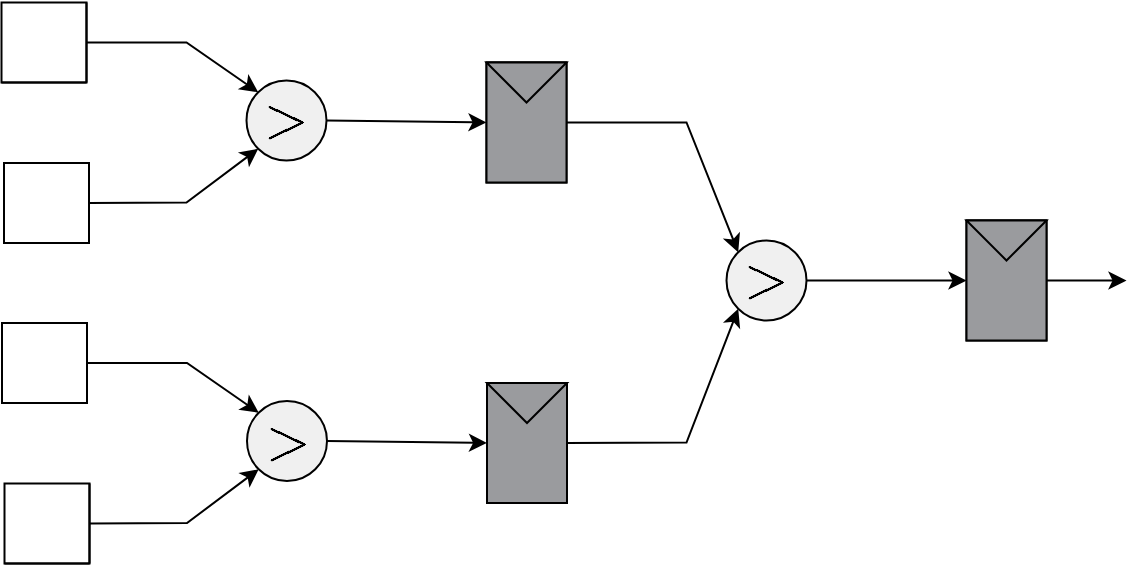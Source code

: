 <mxfile version="24.8.4">
  <diagram name="Page-1" id="dhVD2PQtjdIKErrPHH7W">
    <mxGraphModel dx="1838" dy="272" grid="1" gridSize="10" guides="1" tooltips="1" connect="1" arrows="1" fold="1" page="1" pageScale="1" pageWidth="200" pageHeight="160" math="1" shadow="0">
      <root>
        <mxCell id="0" />
        <mxCell id="1" parent="0" />
        <mxCell id="_JaqBbKDhkF4LJ-Z1eiI-10" value="" style="shape=cube;whiteSpace=wrap;html=1;boundedLbl=1;backgroundOutline=1;darkOpacity=0.05;darkOpacity2=0.1;size=0;flipH=1;fillColor=#FFFFFF;rotation=90;" vertex="1" parent="1">
          <mxGeometry x="-990" y="180" width="40" height="42.5" as="geometry" />
        </mxCell>
        <mxCell id="_JaqBbKDhkF4LJ-Z1eiI-12" value="" style="shape=cube;whiteSpace=wrap;html=1;boundedLbl=1;backgroundOutline=1;darkOpacity=0.05;darkOpacity2=0.1;size=0;flipH=1;fillColor=#FFFFFF;rotation=90;" vertex="1" parent="1">
          <mxGeometry x="-988.75" y="260.25" width="40" height="42.5" as="geometry" />
        </mxCell>
        <mxCell id="_JaqBbKDhkF4LJ-Z1eiI-21" value="&lt;font style=&quot;font-size: 24px;&quot;&gt;$$&amp;gt;$$&lt;/font&gt;" style="ellipse;whiteSpace=wrap;html=1;aspect=fixed;fillColor=#F0F0F0;" vertex="1" parent="1">
          <mxGeometry x="-868.75" y="220.25" width="40" height="40" as="geometry" />
        </mxCell>
        <mxCell id="_JaqBbKDhkF4LJ-Z1eiI-27" value="" style="endArrow=classic;html=1;rounded=0;entryX=0;entryY=0;entryDx=0;entryDy=0;exitX=0;exitY=0;exitDx=20;exitDy=0;exitPerimeter=0;" edge="1" parent="1" source="_JaqBbKDhkF4LJ-Z1eiI-10" target="_JaqBbKDhkF4LJ-Z1eiI-21">
          <mxGeometry width="50" height="50" relative="1" as="geometry">
            <mxPoint x="-938.75" y="201.25" as="sourcePoint" />
            <mxPoint x="-868.75" y="201.25" as="targetPoint" />
            <Array as="points">
              <mxPoint x="-898.75" y="201.25" />
            </Array>
          </mxGeometry>
        </mxCell>
        <mxCell id="_JaqBbKDhkF4LJ-Z1eiI-28" value="" style="endArrow=classic;html=1;rounded=0;entryX=0;entryY=1;entryDx=0;entryDy=0;exitX=0;exitY=0;exitDx=20;exitDy=0;exitPerimeter=0;" edge="1" parent="1" source="_JaqBbKDhkF4LJ-Z1eiI-12" target="_JaqBbKDhkF4LJ-Z1eiI-21">
          <mxGeometry width="50" height="50" relative="1" as="geometry">
            <mxPoint x="-928.75" y="321.25" as="sourcePoint" />
            <mxPoint x="-878.75" y="271.25" as="targetPoint" />
            <Array as="points">
              <mxPoint x="-898.75" y="281.25" />
            </Array>
          </mxGeometry>
        </mxCell>
        <mxCell id="_JaqBbKDhkF4LJ-Z1eiI-29" value="" style="endArrow=classic;html=1;rounded=0;entryX=0;entryY=0.5;entryDx=0;entryDy=0;exitX=1;exitY=0.5;exitDx=0;exitDy=0;" edge="1" parent="1" source="_JaqBbKDhkF4LJ-Z1eiI-21" target="_JaqBbKDhkF4LJ-Z1eiI-11">
          <mxGeometry width="50" height="50" relative="1" as="geometry">
            <mxPoint x="-858.75" y="321.25" as="sourcePoint" />
            <mxPoint x="-808.75" y="271.25" as="targetPoint" />
          </mxGeometry>
        </mxCell>
        <mxCell id="_JaqBbKDhkF4LJ-Z1eiI-40" value="" style="shape=cube;whiteSpace=wrap;html=1;boundedLbl=1;backgroundOutline=1;darkOpacity=0.05;darkOpacity2=0.1;size=0;flipH=1;fillColor=#FFFFFF;rotation=90;" vertex="1" parent="1">
          <mxGeometry x="-989.75" y="340.25" width="40" height="42.5" as="geometry" />
        </mxCell>
        <mxCell id="_JaqBbKDhkF4LJ-Z1eiI-41" value="" style="shape=cube;whiteSpace=wrap;html=1;boundedLbl=1;backgroundOutline=1;darkOpacity=0.05;darkOpacity2=0.1;size=0;flipH=1;fillColor=#FFFFFF;rotation=90;" vertex="1" parent="1">
          <mxGeometry x="-988.5" y="420.5" width="40" height="42.5" as="geometry" />
        </mxCell>
        <mxCell id="_JaqBbKDhkF4LJ-Z1eiI-42" value="" style="group;strokeWidth=1;fillColor=#9A9B9E;strokeColor=default;container=0;" vertex="1" connectable="0" parent="1">
          <mxGeometry x="-748.5" y="371.5" width="40" height="60" as="geometry" />
        </mxCell>
        <mxCell id="_JaqBbKDhkF4LJ-Z1eiI-43" value="&lt;font style=&quot;font-size: 24px;&quot;&gt;$$&amp;gt;$$&lt;/font&gt;" style="ellipse;whiteSpace=wrap;html=1;aspect=fixed;fillColor=#F0F0F0;" vertex="1" parent="1">
          <mxGeometry x="-868.5" y="380.5" width="40" height="40" as="geometry" />
        </mxCell>
        <mxCell id="_JaqBbKDhkF4LJ-Z1eiI-44" value="" style="endArrow=classic;html=1;rounded=0;entryX=0;entryY=0;entryDx=0;entryDy=0;exitX=0;exitY=0;exitDx=20;exitDy=0;exitPerimeter=0;" edge="1" parent="1" source="_JaqBbKDhkF4LJ-Z1eiI-40" target="_JaqBbKDhkF4LJ-Z1eiI-43">
          <mxGeometry width="50" height="50" relative="1" as="geometry">
            <mxPoint x="-938.5" y="361.5" as="sourcePoint" />
            <mxPoint x="-868.5" y="361.5" as="targetPoint" />
            <Array as="points">
              <mxPoint x="-898.5" y="361.5" />
            </Array>
          </mxGeometry>
        </mxCell>
        <mxCell id="_JaqBbKDhkF4LJ-Z1eiI-45" value="" style="endArrow=classic;html=1;rounded=0;entryX=0;entryY=1;entryDx=0;entryDy=0;exitX=0;exitY=0;exitDx=20;exitDy=0;exitPerimeter=0;" edge="1" parent="1" source="_JaqBbKDhkF4LJ-Z1eiI-41" target="_JaqBbKDhkF4LJ-Z1eiI-43">
          <mxGeometry width="50" height="50" relative="1" as="geometry">
            <mxPoint x="-928.5" y="481.5" as="sourcePoint" />
            <mxPoint x="-878.5" y="431.5" as="targetPoint" />
            <Array as="points">
              <mxPoint x="-898.5" y="441.5" />
            </Array>
          </mxGeometry>
        </mxCell>
        <mxCell id="_JaqBbKDhkF4LJ-Z1eiI-46" value="" style="endArrow=classic;html=1;rounded=0;entryX=0;entryY=0.5;entryDx=0;entryDy=0;exitX=1;exitY=0.5;exitDx=0;exitDy=0;" edge="1" parent="1" source="_JaqBbKDhkF4LJ-Z1eiI-43" target="_JaqBbKDhkF4LJ-Z1eiI-47">
          <mxGeometry width="50" height="50" relative="1" as="geometry">
            <mxPoint x="-858.5" y="481.5" as="sourcePoint" />
            <mxPoint x="-808.5" y="431.5" as="targetPoint" />
          </mxGeometry>
        </mxCell>
        <mxCell id="_JaqBbKDhkF4LJ-Z1eiI-47" value="" style="rounded=0;whiteSpace=wrap;html=1;fillColor=#9A9B9E;" vertex="1" parent="1">
          <mxGeometry x="-748.5" y="371.5" width="40" height="60" as="geometry" />
        </mxCell>
        <mxCell id="_JaqBbKDhkF4LJ-Z1eiI-48" value="" style="triangle;whiteSpace=wrap;html=1;rotation=90;fillColor=#9A9B9E;" vertex="1" parent="1">
          <mxGeometry x="-738.5" y="361.5" width="20" height="40" as="geometry" />
        </mxCell>
        <mxCell id="_JaqBbKDhkF4LJ-Z1eiI-49" value="&lt;font style=&quot;font-size: 24px;&quot;&gt;$$&amp;gt;$$&lt;/font&gt;" style="ellipse;whiteSpace=wrap;html=1;aspect=fixed;fillColor=#F0F0F0;" vertex="1" parent="1">
          <mxGeometry x="-628.75" y="300.25" width="40" height="40" as="geometry" />
        </mxCell>
        <mxCell id="_JaqBbKDhkF4LJ-Z1eiI-52" value="" style="group" vertex="1" connectable="0" parent="1">
          <mxGeometry x="-748.75" y="211.25" width="40" height="60" as="geometry" />
        </mxCell>
        <mxCell id="_JaqBbKDhkF4LJ-Z1eiI-17" value="" style="group;strokeWidth=1;fillColor=#9A9B9E;strokeColor=default;container=0;" vertex="1" connectable="0" parent="_JaqBbKDhkF4LJ-Z1eiI-52">
          <mxGeometry width="40" height="60" as="geometry" />
        </mxCell>
        <mxCell id="_JaqBbKDhkF4LJ-Z1eiI-11" value="" style="rounded=0;whiteSpace=wrap;html=1;fillColor=#9A9B9E;" vertex="1" parent="_JaqBbKDhkF4LJ-Z1eiI-52">
          <mxGeometry width="40" height="60" as="geometry" />
        </mxCell>
        <mxCell id="_JaqBbKDhkF4LJ-Z1eiI-16" value="" style="triangle;whiteSpace=wrap;html=1;rotation=90;fillColor=#9A9B9E;" vertex="1" parent="_JaqBbKDhkF4LJ-Z1eiI-52">
          <mxGeometry x="10" y="-10" width="20" height="40" as="geometry" />
        </mxCell>
        <mxCell id="_JaqBbKDhkF4LJ-Z1eiI-53" value="" style="group" vertex="1" connectable="0" parent="1">
          <mxGeometry x="-508.75" y="290.25" width="40" height="60" as="geometry" />
        </mxCell>
        <mxCell id="_JaqBbKDhkF4LJ-Z1eiI-54" value="" style="group;strokeWidth=1;fillColor=#9A9B9E;strokeColor=default;container=0;" vertex="1" connectable="0" parent="_JaqBbKDhkF4LJ-Z1eiI-53">
          <mxGeometry width="40" height="60" as="geometry" />
        </mxCell>
        <mxCell id="_JaqBbKDhkF4LJ-Z1eiI-55" value="" style="rounded=0;whiteSpace=wrap;html=1;fillColor=#9A9B9E;" vertex="1" parent="_JaqBbKDhkF4LJ-Z1eiI-53">
          <mxGeometry width="40" height="60" as="geometry" />
        </mxCell>
        <mxCell id="_JaqBbKDhkF4LJ-Z1eiI-56" value="" style="triangle;whiteSpace=wrap;html=1;rotation=90;fillColor=#9A9B9E;" vertex="1" parent="_JaqBbKDhkF4LJ-Z1eiI-53">
          <mxGeometry x="10" y="-10" width="20" height="40" as="geometry" />
        </mxCell>
        <mxCell id="_JaqBbKDhkF4LJ-Z1eiI-57" value="" style="endArrow=classic;html=1;rounded=0;exitX=1;exitY=0.5;exitDx=0;exitDy=0;entryX=0;entryY=0;entryDx=0;entryDy=0;" edge="1" parent="1" source="_JaqBbKDhkF4LJ-Z1eiI-11" target="_JaqBbKDhkF4LJ-Z1eiI-49">
          <mxGeometry width="50" height="50" relative="1" as="geometry">
            <mxPoint x="-688.75" y="261.25" as="sourcePoint" />
            <mxPoint x="-638.75" y="211.25" as="targetPoint" />
            <Array as="points">
              <mxPoint x="-648.75" y="241.25" />
            </Array>
          </mxGeometry>
        </mxCell>
        <mxCell id="_JaqBbKDhkF4LJ-Z1eiI-58" value="" style="endArrow=classic;html=1;rounded=0;exitX=1;exitY=0.5;exitDx=0;exitDy=0;entryX=0;entryY=1;entryDx=0;entryDy=0;" edge="1" parent="1" source="_JaqBbKDhkF4LJ-Z1eiI-47" target="_JaqBbKDhkF4LJ-Z1eiI-49">
          <mxGeometry width="50" height="50" relative="1" as="geometry">
            <mxPoint x="-688.75" y="411.25" as="sourcePoint" />
            <mxPoint x="-638.75" y="361.25" as="targetPoint" />
            <Array as="points">
              <mxPoint x="-648.75" y="401.25" />
            </Array>
          </mxGeometry>
        </mxCell>
        <mxCell id="_JaqBbKDhkF4LJ-Z1eiI-59" value="" style="endArrow=classic;html=1;rounded=0;entryX=0;entryY=0.5;entryDx=0;entryDy=0;exitX=1;exitY=0.5;exitDx=0;exitDy=0;" edge="1" parent="1" source="_JaqBbKDhkF4LJ-Z1eiI-49" target="_JaqBbKDhkF4LJ-Z1eiI-55">
          <mxGeometry width="50" height="50" relative="1" as="geometry">
            <mxPoint x="-578.75" y="361.25" as="sourcePoint" />
            <mxPoint x="-528.75" y="311.25" as="targetPoint" />
          </mxGeometry>
        </mxCell>
        <mxCell id="_JaqBbKDhkF4LJ-Z1eiI-60" value="" style="endArrow=classic;html=1;rounded=0;exitX=1;exitY=0.5;exitDx=0;exitDy=0;" edge="1" parent="1" source="_JaqBbKDhkF4LJ-Z1eiI-55">
          <mxGeometry width="50" height="50" relative="1" as="geometry">
            <mxPoint x="-448.75" y="331.25" as="sourcePoint" />
            <mxPoint x="-428.75" y="320.25" as="targetPoint" />
          </mxGeometry>
        </mxCell>
      </root>
    </mxGraphModel>
  </diagram>
</mxfile>
